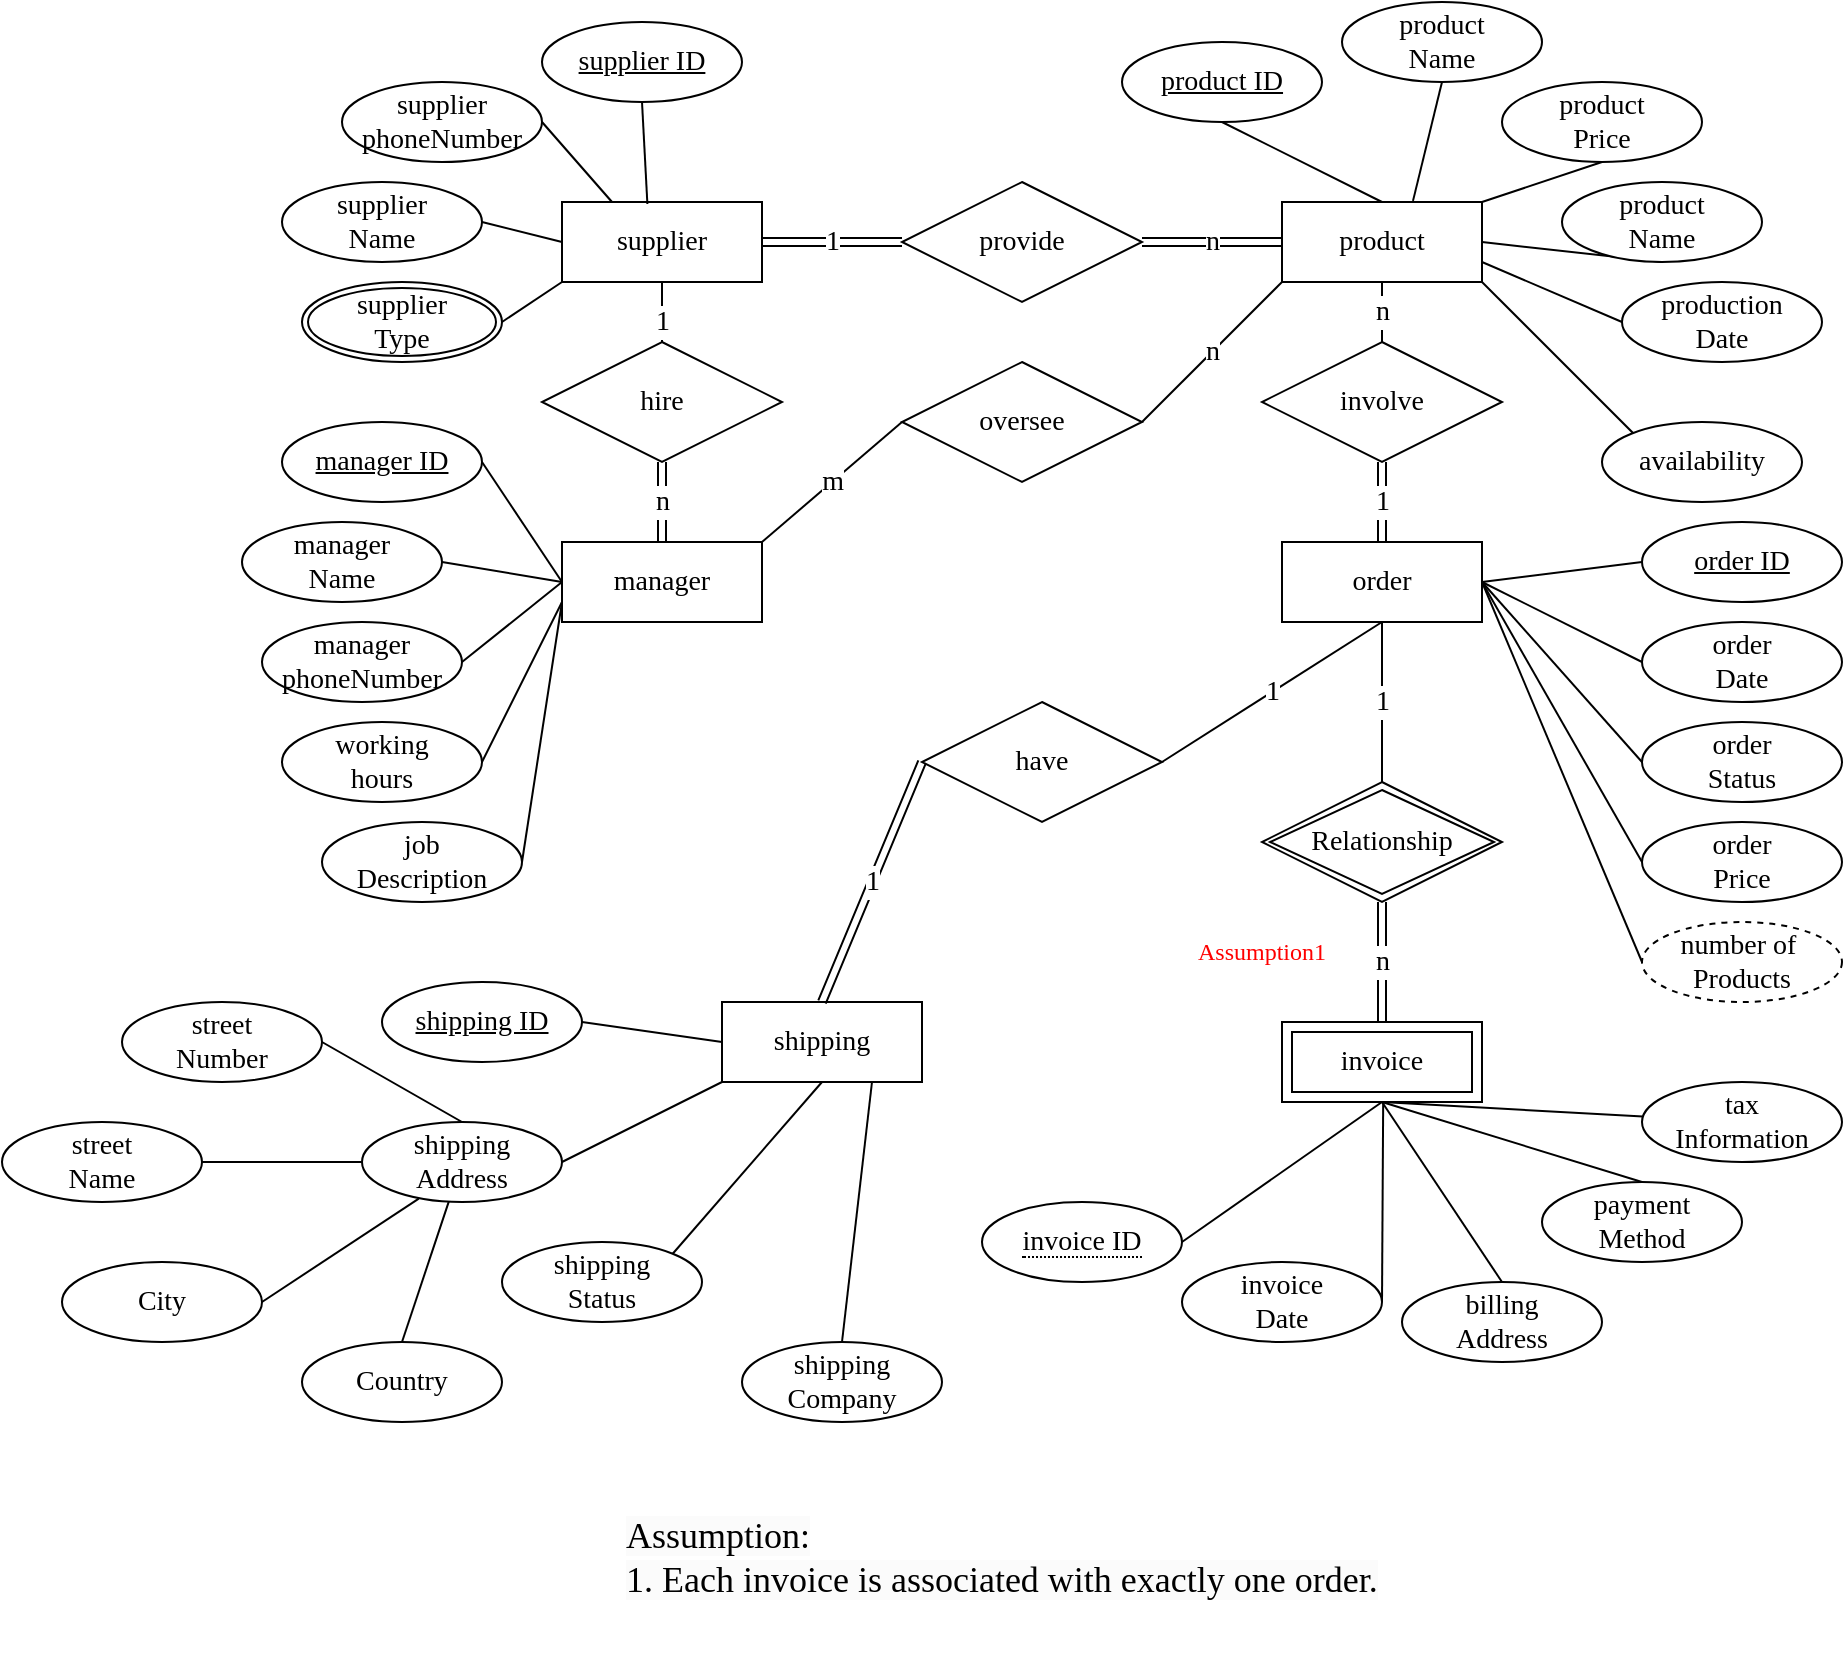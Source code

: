 <mxfile version="21.7.5" type="github" pages="2">
  <diagram id="R2lEEEUBdFMjLlhIrx00" name="Page-1">
    <mxGraphModel dx="2235" dy="772" grid="1" gridSize="10" guides="1" tooltips="1" connect="1" arrows="1" fold="1" page="1" pageScale="1" pageWidth="850" pageHeight="1100" math="0" shadow="0" extFonts="Permanent Marker^https://fonts.googleapis.com/css?family=Permanent+Marker">
      <root>
        <mxCell id="0" />
        <mxCell id="1" parent="0" />
        <mxCell id="DAQjQ1TpRiRI6ORyKptF-26" value="1" style="rounded=0;orthogonalLoop=1;jettySize=auto;html=1;exitX=0.5;exitY=1;exitDx=0;exitDy=0;entryX=0.5;entryY=0;entryDx=0;entryDy=0;endArrow=none;endFill=0;fontStyle=0;fontSize=14;fontFamily=Times New Roman;" parent="1" source="DAQjQ1TpRiRI6ORyKptF-2" edge="1">
          <mxGeometry relative="1" as="geometry">
            <mxPoint x="-360" y="280" as="targetPoint" />
          </mxGeometry>
        </mxCell>
        <mxCell id="DAQjQ1TpRiRI6ORyKptF-51" value="1" style="edgeStyle=orthogonalEdgeStyle;rounded=0;orthogonalLoop=1;jettySize=auto;html=1;entryX=0;entryY=0.5;entryDx=0;entryDy=0;endArrow=none;endFill=0;shape=link;fontStyle=0;fontSize=14;fontFamily=Times New Roman;" parent="1" source="DAQjQ1TpRiRI6ORyKptF-2" target="DAQjQ1TpRiRI6ORyKptF-8" edge="1">
          <mxGeometry relative="1" as="geometry" />
        </mxCell>
        <mxCell id="DAQjQ1TpRiRI6ORyKptF-2" value="supplier" style="whiteSpace=wrap;html=1;align=center;fontStyle=0;fontSize=14;fontFamily=Times New Roman;" parent="1" vertex="1">
          <mxGeometry x="-410" y="200" width="100" height="40" as="geometry" />
        </mxCell>
        <mxCell id="DAQjQ1TpRiRI6ORyKptF-3" value="manager" style="whiteSpace=wrap;html=1;align=center;fontStyle=0;fontSize=14;fontFamily=Times New Roman;" parent="1" vertex="1">
          <mxGeometry x="-410" y="370" width="100" height="40" as="geometry" />
        </mxCell>
        <mxCell id="DAQjQ1TpRiRI6ORyKptF-24" value="n" style="rounded=0;orthogonalLoop=1;jettySize=auto;html=1;exitX=0.5;exitY=1;exitDx=0;exitDy=0;endArrow=none;endFill=0;fontStyle=0;fontSize=14;fontFamily=Times New Roman;" parent="1" source="DAQjQ1TpRiRI6ORyKptF-4" target="DAQjQ1TpRiRI6ORyKptF-10" edge="1">
          <mxGeometry relative="1" as="geometry" />
        </mxCell>
        <mxCell id="DAQjQ1TpRiRI6ORyKptF-4" value="product" style="whiteSpace=wrap;html=1;align=center;fontStyle=0;fontSize=14;fontFamily=Times New Roman;" parent="1" vertex="1">
          <mxGeometry x="-50" y="200" width="100" height="40" as="geometry" />
        </mxCell>
        <mxCell id="DAQjQ1TpRiRI6ORyKptF-17" value="1" style="rounded=0;orthogonalLoop=1;jettySize=auto;html=1;exitX=0.5;exitY=1;exitDx=0;exitDy=0;entryX=1;entryY=0.5;entryDx=0;entryDy=0;endArrow=none;endFill=0;fontStyle=0;fontSize=14;fontFamily=Times New Roman;" parent="1" source="DAQjQ1TpRiRI6ORyKptF-5" target="DAQjQ1TpRiRI6ORyKptF-14" edge="1">
          <mxGeometry relative="1" as="geometry" />
        </mxCell>
        <mxCell id="DAQjQ1TpRiRI6ORyKptF-19" value="1" style="rounded=0;orthogonalLoop=1;jettySize=auto;html=1;exitX=0.5;exitY=1;exitDx=0;exitDy=0;endArrow=none;endFill=0;fontStyle=0;fontSize=14;fontFamily=Times New Roman;" parent="1" source="DAQjQ1TpRiRI6ORyKptF-5" target="DAQjQ1TpRiRI6ORyKptF-15" edge="1">
          <mxGeometry relative="1" as="geometry" />
        </mxCell>
        <mxCell id="DAQjQ1TpRiRI6ORyKptF-5" value="order" style="whiteSpace=wrap;html=1;align=center;fontStyle=0;fontSize=14;fontFamily=Times New Roman;" parent="1" vertex="1">
          <mxGeometry x="-50" y="370" width="100" height="40" as="geometry" />
        </mxCell>
        <mxCell id="DAQjQ1TpRiRI6ORyKptF-6" value="shipping" style="whiteSpace=wrap;html=1;align=center;fontStyle=0;fontSize=14;fontFamily=Times New Roman;" parent="1" vertex="1">
          <mxGeometry x="-330" y="600" width="100" height="40" as="geometry" />
        </mxCell>
        <mxCell id="DAQjQ1TpRiRI6ORyKptF-22" value="n" style="rounded=0;orthogonalLoop=1;jettySize=auto;html=1;exitX=1;exitY=0.5;exitDx=0;exitDy=0;entryX=0;entryY=0.5;entryDx=0;entryDy=0;endArrow=none;endFill=0;shape=link;fontStyle=0;fontSize=14;fontFamily=Times New Roman;" parent="1" source="DAQjQ1TpRiRI6ORyKptF-8" target="DAQjQ1TpRiRI6ORyKptF-4" edge="1">
          <mxGeometry relative="1" as="geometry" />
        </mxCell>
        <mxCell id="DAQjQ1TpRiRI6ORyKptF-8" value="provide" style="shape=rhombus;perimeter=rhombusPerimeter;whiteSpace=wrap;html=1;align=center;fontStyle=0;fontSize=14;fontFamily=Times New Roman;" parent="1" vertex="1">
          <mxGeometry x="-240" y="190" width="120" height="60" as="geometry" />
        </mxCell>
        <mxCell id="DAQjQ1TpRiRI6ORyKptF-27" value="n" style="rounded=0;orthogonalLoop=1;jettySize=auto;html=1;exitX=0.5;exitY=1;exitDx=0;exitDy=0;entryX=0.5;entryY=0;entryDx=0;entryDy=0;endArrow=none;endFill=0;shape=link;fontStyle=0;fontSize=14;fontFamily=Times New Roman;" parent="1" source="DAQjQ1TpRiRI6ORyKptF-9" target="DAQjQ1TpRiRI6ORyKptF-3" edge="1">
          <mxGeometry relative="1" as="geometry">
            <mxPoint x="-360" y="340" as="sourcePoint" />
          </mxGeometry>
        </mxCell>
        <mxCell id="DAQjQ1TpRiRI6ORyKptF-9" value="hire" style="shape=rhombus;perimeter=rhombusPerimeter;whiteSpace=wrap;html=1;align=center;fontStyle=0;fontSize=14;fontFamily=Times New Roman;" parent="1" vertex="1">
          <mxGeometry x="-420" y="270" width="120" height="60" as="geometry" />
        </mxCell>
        <mxCell id="DAQjQ1TpRiRI6ORyKptF-25" value="1" style="rounded=0;orthogonalLoop=1;jettySize=auto;html=1;exitX=0.5;exitY=1;exitDx=0;exitDy=0;endArrow=none;endFill=0;shape=link;fontStyle=0;fontSize=14;fontFamily=Times New Roman;" parent="1" source="DAQjQ1TpRiRI6ORyKptF-10" target="DAQjQ1TpRiRI6ORyKptF-5" edge="1">
          <mxGeometry relative="1" as="geometry" />
        </mxCell>
        <mxCell id="DAQjQ1TpRiRI6ORyKptF-10" value="involve" style="shape=rhombus;perimeter=rhombusPerimeter;whiteSpace=wrap;html=1;align=center;fontStyle=0;fontSize=14;fontFamily=Times New Roman;" parent="1" vertex="1">
          <mxGeometry x="-60" y="270" width="120" height="60" as="geometry" />
        </mxCell>
        <mxCell id="DAQjQ1TpRiRI6ORyKptF-12" value="n" style="rounded=0;orthogonalLoop=1;jettySize=auto;html=1;exitX=1;exitY=0.5;exitDx=0;exitDy=0;entryX=0;entryY=1;entryDx=0;entryDy=0;endArrow=none;endFill=0;fontStyle=0;fontSize=14;fontFamily=Times New Roman;" parent="1" source="DAQjQ1TpRiRI6ORyKptF-11" target="DAQjQ1TpRiRI6ORyKptF-4" edge="1">
          <mxGeometry relative="1" as="geometry" />
        </mxCell>
        <mxCell id="DAQjQ1TpRiRI6ORyKptF-13" value="m" style="rounded=0;orthogonalLoop=1;jettySize=auto;html=1;exitX=0;exitY=0.5;exitDx=0;exitDy=0;entryX=1;entryY=0;entryDx=0;entryDy=0;endArrow=none;endFill=0;fontStyle=0;fontSize=14;fontFamily=Times New Roman;" parent="1" source="DAQjQ1TpRiRI6ORyKptF-11" target="DAQjQ1TpRiRI6ORyKptF-3" edge="1">
          <mxGeometry relative="1" as="geometry" />
        </mxCell>
        <mxCell id="DAQjQ1TpRiRI6ORyKptF-11" value="oversee" style="shape=rhombus;perimeter=rhombusPerimeter;whiteSpace=wrap;html=1;align=center;rotation=0;fontStyle=0;fontSize=14;fontFamily=Times New Roman;" parent="1" vertex="1">
          <mxGeometry x="-240" y="280" width="120" height="60" as="geometry" />
        </mxCell>
        <mxCell id="DAQjQ1TpRiRI6ORyKptF-18" value="1" style="rounded=0;orthogonalLoop=1;jettySize=auto;html=1;exitX=0;exitY=0.5;exitDx=0;exitDy=0;entryX=0.5;entryY=0;entryDx=0;entryDy=0;endArrow=none;endFill=0;shape=link;fontStyle=0;fontSize=14;fontFamily=Times New Roman;" parent="1" source="DAQjQ1TpRiRI6ORyKptF-14" target="DAQjQ1TpRiRI6ORyKptF-6" edge="1">
          <mxGeometry relative="1" as="geometry" />
        </mxCell>
        <mxCell id="DAQjQ1TpRiRI6ORyKptF-14" value="have" style="shape=rhombus;perimeter=rhombusPerimeter;whiteSpace=wrap;html=1;align=center;rotation=0;fontStyle=0;fontSize=14;fontFamily=Times New Roman;" parent="1" vertex="1">
          <mxGeometry x="-230" y="450" width="120" height="60" as="geometry" />
        </mxCell>
        <mxCell id="DAQjQ1TpRiRI6ORyKptF-15" value="Relationship" style="shape=rhombus;double=1;perimeter=rhombusPerimeter;whiteSpace=wrap;html=1;align=center;fontStyle=0;fontSize=14;fontFamily=Times New Roman;" parent="1" vertex="1">
          <mxGeometry x="-60" y="490" width="120" height="60" as="geometry" />
        </mxCell>
        <mxCell id="DAQjQ1TpRiRI6ORyKptF-20" value="n" style="rounded=0;orthogonalLoop=1;jettySize=auto;html=1;exitX=0.5;exitY=0;exitDx=0;exitDy=0;entryX=0.5;entryY=1;entryDx=0;entryDy=0;endArrow=none;endFill=0;fontStyle=0;fontSize=14;shape=link;fontFamily=Times New Roman;" parent="1" source="DAQjQ1TpRiRI6ORyKptF-16" target="DAQjQ1TpRiRI6ORyKptF-15" edge="1">
          <mxGeometry relative="1" as="geometry">
            <mxPoint as="offset" />
          </mxGeometry>
        </mxCell>
        <mxCell id="DAQjQ1TpRiRI6ORyKptF-16" value="invoice" style="shape=ext;margin=3;double=1;whiteSpace=wrap;html=1;align=center;fontStyle=0;fontSize=14;fontFamily=Times New Roman;" parent="1" vertex="1">
          <mxGeometry x="-50" y="610" width="100" height="40" as="geometry" />
        </mxCell>
        <mxCell id="DAQjQ1TpRiRI6ORyKptF-33" style="rounded=0;orthogonalLoop=1;jettySize=auto;html=1;exitX=1;exitY=0.5;exitDx=0;exitDy=0;endArrow=none;endFill=0;entryX=0.25;entryY=0;entryDx=0;entryDy=0;fontStyle=0;fontSize=14;fontFamily=Times New Roman;" parent="1" source="DAQjQ1TpRiRI6ORyKptF-28" target="DAQjQ1TpRiRI6ORyKptF-2" edge="1">
          <mxGeometry relative="1" as="geometry">
            <mxPoint x="-360" y="200" as="targetPoint" />
          </mxGeometry>
        </mxCell>
        <mxCell id="DAQjQ1TpRiRI6ORyKptF-28" value="supplier&lt;br style=&quot;font-size: 14px;&quot;&gt;phoneNumber" style="ellipse;whiteSpace=wrap;html=1;align=center;fontStyle=0;fontSize=14;fontFamily=Times New Roman;" parent="1" vertex="1">
          <mxGeometry x="-520" y="140" width="100" height="40" as="geometry" />
        </mxCell>
        <mxCell id="DAQjQ1TpRiRI6ORyKptF-32" style="rounded=0;orthogonalLoop=1;jettySize=auto;html=1;exitX=0.5;exitY=1;exitDx=0;exitDy=0;endArrow=none;endFill=0;entryX=0.427;entryY=0.025;entryDx=0;entryDy=0;entryPerimeter=0;fontStyle=0;fontSize=14;fontFamily=Times New Roman;" parent="1" source="DAQjQ1TpRiRI6ORyKptF-29" target="DAQjQ1TpRiRI6ORyKptF-2" edge="1">
          <mxGeometry relative="1" as="geometry">
            <mxPoint x="-370" y="190" as="targetPoint" />
          </mxGeometry>
        </mxCell>
        <mxCell id="DAQjQ1TpRiRI6ORyKptF-29" value="supplier ID" style="ellipse;whiteSpace=wrap;html=1;align=center;fontStyle=4;fontSize=14;fontFamily=Times New Roman;" parent="1" vertex="1">
          <mxGeometry x="-420" y="110" width="100" height="40" as="geometry" />
        </mxCell>
        <mxCell id="DAQjQ1TpRiRI6ORyKptF-34" style="rounded=0;orthogonalLoop=1;jettySize=auto;html=1;exitX=1;exitY=0.5;exitDx=0;exitDy=0;entryX=0;entryY=0.5;entryDx=0;entryDy=0;endArrow=none;endFill=0;fontStyle=0;fontSize=14;fontFamily=Times New Roman;" parent="1" source="DAQjQ1TpRiRI6ORyKptF-30" target="DAQjQ1TpRiRI6ORyKptF-2" edge="1">
          <mxGeometry relative="1" as="geometry" />
        </mxCell>
        <mxCell id="DAQjQ1TpRiRI6ORyKptF-30" value="supplier&lt;br style=&quot;font-size: 14px;&quot;&gt;Name" style="ellipse;whiteSpace=wrap;html=1;align=center;fontStyle=0;fontSize=14;fontFamily=Times New Roman;" parent="1" vertex="1">
          <mxGeometry x="-550" y="190" width="100" height="40" as="geometry" />
        </mxCell>
        <mxCell id="DAQjQ1TpRiRI6ORyKptF-35" style="rounded=0;orthogonalLoop=1;jettySize=auto;html=1;exitX=1;exitY=0.5;exitDx=0;exitDy=0;entryX=0;entryY=1;entryDx=0;entryDy=0;endArrow=none;endFill=0;fontStyle=0;fontSize=14;fontFamily=Times New Roman;" parent="1" target="DAQjQ1TpRiRI6ORyKptF-2" edge="1">
          <mxGeometry relative="1" as="geometry">
            <mxPoint x="-440" y="260" as="sourcePoint" />
          </mxGeometry>
        </mxCell>
        <mxCell id="DAQjQ1TpRiRI6ORyKptF-58" style="rounded=0;orthogonalLoop=1;jettySize=auto;html=1;exitX=1;exitY=0.5;exitDx=0;exitDy=0;entryX=0;entryY=0.5;entryDx=0;entryDy=0;endArrow=none;endFill=0;fontStyle=0;fontSize=14;fontFamily=Times New Roman;" parent="1" source="DAQjQ1TpRiRI6ORyKptF-45" target="DAQjQ1TpRiRI6ORyKptF-3" edge="1">
          <mxGeometry relative="1" as="geometry" />
        </mxCell>
        <mxCell id="DAQjQ1TpRiRI6ORyKptF-45" value="manager ID" style="ellipse;whiteSpace=wrap;html=1;align=center;fontStyle=4;fontSize=14;fontFamily=Times New Roman;" parent="1" vertex="1">
          <mxGeometry x="-550" y="310" width="100" height="40" as="geometry" />
        </mxCell>
        <mxCell id="DAQjQ1TpRiRI6ORyKptF-59" style="rounded=0;orthogonalLoop=1;jettySize=auto;html=1;exitX=1;exitY=0.5;exitDx=0;exitDy=0;endArrow=none;endFill=0;fontStyle=0;fontSize=14;fontFamily=Times New Roman;" parent="1" source="DAQjQ1TpRiRI6ORyKptF-46" edge="1">
          <mxGeometry relative="1" as="geometry">
            <mxPoint x="-410" y="390" as="targetPoint" />
          </mxGeometry>
        </mxCell>
        <mxCell id="DAQjQ1TpRiRI6ORyKptF-46" value="manager&lt;br style=&quot;font-size: 14px;&quot;&gt;Name" style="ellipse;whiteSpace=wrap;html=1;align=center;fontStyle=0;fontSize=14;fontFamily=Times New Roman;" parent="1" vertex="1">
          <mxGeometry x="-570" y="360" width="100" height="40" as="geometry" />
        </mxCell>
        <mxCell id="DAQjQ1TpRiRI6ORyKptF-60" style="rounded=0;orthogonalLoop=1;jettySize=auto;html=1;exitX=1;exitY=0.5;exitDx=0;exitDy=0;endArrow=none;endFill=0;fontStyle=0;fontSize=14;fontFamily=Times New Roman;" parent="1" source="DAQjQ1TpRiRI6ORyKptF-47" edge="1">
          <mxGeometry relative="1" as="geometry">
            <mxPoint x="-410" y="390" as="targetPoint" />
          </mxGeometry>
        </mxCell>
        <mxCell id="DAQjQ1TpRiRI6ORyKptF-47" value="manager&lt;br style=&quot;font-size: 14px;&quot;&gt;phoneNumber" style="ellipse;whiteSpace=wrap;html=1;align=center;fontStyle=0;fontSize=14;fontFamily=Times New Roman;" parent="1" vertex="1">
          <mxGeometry x="-560" y="410" width="100" height="40" as="geometry" />
        </mxCell>
        <mxCell id="DAQjQ1TpRiRI6ORyKptF-61" style="rounded=0;orthogonalLoop=1;jettySize=auto;html=1;exitX=1;exitY=0.5;exitDx=0;exitDy=0;endArrow=none;endFill=0;fontStyle=0;fontSize=14;fontFamily=Times New Roman;" parent="1" source="DAQjQ1TpRiRI6ORyKptF-48" edge="1">
          <mxGeometry relative="1" as="geometry">
            <mxPoint x="-410" y="400" as="targetPoint" />
          </mxGeometry>
        </mxCell>
        <mxCell id="DAQjQ1TpRiRI6ORyKptF-48" value="working&lt;br style=&quot;font-size: 14px;&quot;&gt;hours" style="ellipse;whiteSpace=wrap;html=1;align=center;fontStyle=0;fontSize=14;fontFamily=Times New Roman;" parent="1" vertex="1">
          <mxGeometry x="-550" y="460" width="100" height="40" as="geometry" />
        </mxCell>
        <mxCell id="DAQjQ1TpRiRI6ORyKptF-62" style="rounded=0;orthogonalLoop=1;jettySize=auto;html=1;exitX=1;exitY=0.5;exitDx=0;exitDy=0;endArrow=none;endFill=0;fontStyle=0;fontSize=14;fontFamily=Times New Roman;" parent="1" source="DAQjQ1TpRiRI6ORyKptF-49" edge="1">
          <mxGeometry relative="1" as="geometry">
            <mxPoint x="-410" y="400" as="targetPoint" />
          </mxGeometry>
        </mxCell>
        <mxCell id="DAQjQ1TpRiRI6ORyKptF-49" value="job&lt;br style=&quot;font-size: 14px;&quot;&gt;Description" style="ellipse;whiteSpace=wrap;html=1;align=center;fontStyle=0;fontSize=14;fontFamily=Times New Roman;" parent="1" vertex="1">
          <mxGeometry x="-530" y="510" width="100" height="40" as="geometry" />
        </mxCell>
        <mxCell id="DAQjQ1TpRiRI6ORyKptF-71" style="rounded=0;orthogonalLoop=1;jettySize=auto;html=1;exitX=0.5;exitY=1;exitDx=0;exitDy=0;entryX=0.5;entryY=0;entryDx=0;entryDy=0;endArrow=none;endFill=0;fontStyle=0;fontSize=14;fontFamily=Times New Roman;" parent="1" source="DAQjQ1TpRiRI6ORyKptF-64" target="DAQjQ1TpRiRI6ORyKptF-4" edge="1">
          <mxGeometry relative="1" as="geometry" />
        </mxCell>
        <mxCell id="DAQjQ1TpRiRI6ORyKptF-64" value="product ID" style="ellipse;whiteSpace=wrap;html=1;align=center;fontStyle=4;fontSize=14;fontFamily=Times New Roman;" parent="1" vertex="1">
          <mxGeometry x="-130" y="120" width="100" height="40" as="geometry" />
        </mxCell>
        <mxCell id="DAQjQ1TpRiRI6ORyKptF-72" style="rounded=0;orthogonalLoop=1;jettySize=auto;html=1;exitX=0.5;exitY=1;exitDx=0;exitDy=0;endArrow=none;endFill=0;entryX=0.655;entryY=-0.014;entryDx=0;entryDy=0;entryPerimeter=0;fontStyle=0;fontSize=14;fontFamily=Times New Roman;" parent="1" source="DAQjQ1TpRiRI6ORyKptF-66" target="DAQjQ1TpRiRI6ORyKptF-4" edge="1">
          <mxGeometry relative="1" as="geometry">
            <mxPoint y="200" as="targetPoint" />
            <mxPoint x="20" y="140" as="sourcePoint" />
          </mxGeometry>
        </mxCell>
        <mxCell id="DAQjQ1TpRiRI6ORyKptF-66" value="product&lt;br style=&quot;font-size: 14px;&quot;&gt;Name" style="ellipse;whiteSpace=wrap;html=1;align=center;fontStyle=0;fontSize=14;fontFamily=Times New Roman;" parent="1" vertex="1">
          <mxGeometry x="-20" y="100" width="100" height="40" as="geometry" />
        </mxCell>
        <mxCell id="DAQjQ1TpRiRI6ORyKptF-76" style="rounded=0;orthogonalLoop=1;jettySize=auto;html=1;exitX=0.5;exitY=1;exitDx=0;exitDy=0;endArrow=none;endFill=0;entryX=1;entryY=1;entryDx=0;entryDy=0;fontStyle=0;fontSize=14;fontFamily=Times New Roman;" parent="1" source="DAQjQ1TpRiRI6ORyKptF-67" target="DAQjQ1TpRiRI6ORyKptF-4" edge="1">
          <mxGeometry relative="1" as="geometry">
            <mxPoint x="50" y="210" as="targetPoint" />
          </mxGeometry>
        </mxCell>
        <mxCell id="DAQjQ1TpRiRI6ORyKptF-67" value="availability" style="ellipse;whiteSpace=wrap;html=1;align=center;fontStyle=0;fontSize=14;fontFamily=Times New Roman;" parent="1" vertex="1">
          <mxGeometry x="110" y="310" width="100" height="40" as="geometry" />
        </mxCell>
        <mxCell id="DAQjQ1TpRiRI6ORyKptF-73" style="rounded=0;orthogonalLoop=1;jettySize=auto;html=1;exitX=0.5;exitY=1;exitDx=0;exitDy=0;endArrow=none;endFill=0;fontStyle=0;fontSize=14;fontFamily=Times New Roman;" parent="1" source="DAQjQ1TpRiRI6ORyKptF-68" edge="1">
          <mxGeometry relative="1" as="geometry">
            <mxPoint x="50" y="200" as="targetPoint" />
          </mxGeometry>
        </mxCell>
        <mxCell id="DAQjQ1TpRiRI6ORyKptF-68" value="product&lt;br style=&quot;font-size: 14px;&quot;&gt;Price" style="ellipse;whiteSpace=wrap;html=1;align=center;fontStyle=0;fontSize=14;fontFamily=Times New Roman;" parent="1" vertex="1">
          <mxGeometry x="60" y="140" width="100" height="40" as="geometry" />
        </mxCell>
        <mxCell id="DAQjQ1TpRiRI6ORyKptF-74" style="rounded=0;orthogonalLoop=1;jettySize=auto;html=1;exitX=0.5;exitY=1;exitDx=0;exitDy=0;entryX=1;entryY=0.5;entryDx=0;entryDy=0;endArrow=none;endFill=0;fontStyle=0;fontSize=14;fontFamily=Times New Roman;" parent="1" source="DAQjQ1TpRiRI6ORyKptF-69" target="DAQjQ1TpRiRI6ORyKptF-4" edge="1">
          <mxGeometry relative="1" as="geometry" />
        </mxCell>
        <mxCell id="DAQjQ1TpRiRI6ORyKptF-69" value="product&lt;br style=&quot;font-size: 14px;&quot;&gt;Name" style="ellipse;whiteSpace=wrap;html=1;align=center;fontStyle=0;fontSize=14;fontFamily=Times New Roman;" parent="1" vertex="1">
          <mxGeometry x="90" y="190" width="100" height="40" as="geometry" />
        </mxCell>
        <mxCell id="DAQjQ1TpRiRI6ORyKptF-75" style="rounded=0;orthogonalLoop=1;jettySize=auto;html=1;exitX=0;exitY=0.5;exitDx=0;exitDy=0;endArrow=none;endFill=0;fontStyle=0;fontSize=14;fontFamily=Times New Roman;" parent="1" source="DAQjQ1TpRiRI6ORyKptF-70" edge="1">
          <mxGeometry relative="1" as="geometry">
            <mxPoint x="50" y="230" as="targetPoint" />
            <mxPoint x="170" y="300" as="sourcePoint" />
          </mxGeometry>
        </mxCell>
        <mxCell id="DAQjQ1TpRiRI6ORyKptF-70" value="production&lt;br style=&quot;font-size: 14px;&quot;&gt;Date" style="ellipse;whiteSpace=wrap;html=1;align=center;fontStyle=0;fontSize=14;fontFamily=Times New Roman;" parent="1" vertex="1">
          <mxGeometry x="120" y="240" width="100" height="40" as="geometry" />
        </mxCell>
        <mxCell id="DAQjQ1TpRiRI6ORyKptF-84" style="rounded=0;orthogonalLoop=1;jettySize=auto;html=1;exitX=0;exitY=0.5;exitDx=0;exitDy=0;entryX=1;entryY=0.5;entryDx=0;entryDy=0;endArrow=none;endFill=0;fontStyle=0;fontSize=14;fontFamily=Times New Roman;" parent="1" source="DAQjQ1TpRiRI6ORyKptF-78" target="DAQjQ1TpRiRI6ORyKptF-5" edge="1">
          <mxGeometry relative="1" as="geometry" />
        </mxCell>
        <mxCell id="DAQjQ1TpRiRI6ORyKptF-78" value="order ID" style="ellipse;whiteSpace=wrap;html=1;align=center;fontStyle=4;fontSize=14;fontFamily=Times New Roman;" parent="1" vertex="1">
          <mxGeometry x="130" y="360" width="100" height="40" as="geometry" />
        </mxCell>
        <mxCell id="DAQjQ1TpRiRI6ORyKptF-87" style="rounded=0;orthogonalLoop=1;jettySize=auto;html=1;exitX=0;exitY=0.5;exitDx=0;exitDy=0;entryX=1;entryY=0.5;entryDx=0;entryDy=0;endArrow=none;endFill=0;fontStyle=0;fontSize=14;fontFamily=Times New Roman;" parent="1" source="DAQjQ1TpRiRI6ORyKptF-80" target="DAQjQ1TpRiRI6ORyKptF-5" edge="1">
          <mxGeometry relative="1" as="geometry" />
        </mxCell>
        <mxCell id="DAQjQ1TpRiRI6ORyKptF-80" value="order&lt;br style=&quot;font-size: 14px;&quot;&gt;Date" style="ellipse;whiteSpace=wrap;html=1;align=center;fontStyle=0;fontSize=14;fontFamily=Times New Roman;" parent="1" vertex="1">
          <mxGeometry x="130" y="410" width="100" height="40" as="geometry" />
        </mxCell>
        <mxCell id="DAQjQ1TpRiRI6ORyKptF-88" style="rounded=0;orthogonalLoop=1;jettySize=auto;html=1;exitX=0;exitY=0.5;exitDx=0;exitDy=0;entryX=1;entryY=0.5;entryDx=0;entryDy=0;endArrow=none;endFill=0;fontStyle=0;fontSize=14;fontFamily=Times New Roman;" parent="1" source="DAQjQ1TpRiRI6ORyKptF-81" target="DAQjQ1TpRiRI6ORyKptF-5" edge="1">
          <mxGeometry relative="1" as="geometry" />
        </mxCell>
        <mxCell id="DAQjQ1TpRiRI6ORyKptF-81" value="order&lt;br style=&quot;font-size: 14px;&quot;&gt;Status" style="ellipse;whiteSpace=wrap;html=1;align=center;fontStyle=0;fontSize=14;fontFamily=Times New Roman;" parent="1" vertex="1">
          <mxGeometry x="130" y="460" width="100" height="40" as="geometry" />
        </mxCell>
        <mxCell id="DAQjQ1TpRiRI6ORyKptF-89" style="rounded=0;orthogonalLoop=1;jettySize=auto;html=1;exitX=0;exitY=0.5;exitDx=0;exitDy=0;entryX=1;entryY=0.5;entryDx=0;entryDy=0;endArrow=none;endFill=0;fontStyle=0;fontSize=14;fontFamily=Times New Roman;" parent="1" source="DAQjQ1TpRiRI6ORyKptF-82" target="DAQjQ1TpRiRI6ORyKptF-5" edge="1">
          <mxGeometry relative="1" as="geometry" />
        </mxCell>
        <mxCell id="DAQjQ1TpRiRI6ORyKptF-82" value="order&lt;br style=&quot;font-size: 14px;&quot;&gt;Price" style="ellipse;whiteSpace=wrap;html=1;align=center;fontStyle=0;fontSize=14;fontFamily=Times New Roman;" parent="1" vertex="1">
          <mxGeometry x="130" y="510" width="100" height="40" as="geometry" />
        </mxCell>
        <mxCell id="DAQjQ1TpRiRI6ORyKptF-90" style="rounded=0;orthogonalLoop=1;jettySize=auto;html=1;exitX=0;exitY=0.5;exitDx=0;exitDy=0;entryX=1;entryY=0.5;entryDx=0;entryDy=0;endArrow=none;endFill=0;fontStyle=0;fontSize=14;fontFamily=Times New Roman;" parent="1" source="DAQjQ1TpRiRI6ORyKptF-83" target="DAQjQ1TpRiRI6ORyKptF-5" edge="1">
          <mxGeometry relative="1" as="geometry" />
        </mxCell>
        <mxCell id="DAQjQ1TpRiRI6ORyKptF-83" value="number of&amp;nbsp;&lt;br style=&quot;font-size: 14px;&quot;&gt;Products" style="ellipse;whiteSpace=wrap;html=1;align=center;dashed=1;fontStyle=0;fontSize=14;fontFamily=Times New Roman;" parent="1" vertex="1">
          <mxGeometry x="130" y="560" width="100" height="40" as="geometry" />
        </mxCell>
        <mxCell id="DAQjQ1TpRiRI6ORyKptF-97" style="rounded=0;orthogonalLoop=1;jettySize=auto;html=1;exitX=1;exitY=0.5;exitDx=0;exitDy=0;entryX=0.5;entryY=1;entryDx=0;entryDy=0;endArrow=none;endFill=0;fontStyle=0;fontSize=14;fontFamily=Times New Roman;" parent="1" source="DAQjQ1TpRiRI6ORyKptF-92" target="DAQjQ1TpRiRI6ORyKptF-16" edge="1">
          <mxGeometry relative="1" as="geometry" />
        </mxCell>
        <mxCell id="DAQjQ1TpRiRI6ORyKptF-92" value="&lt;span style=&quot;border-bottom: 1px dotted; font-size: 14px;&quot;&gt;invoice ID&lt;/span&gt;" style="ellipse;whiteSpace=wrap;html=1;align=center;fontStyle=0;fontSize=14;fontFamily=Times New Roman;" parent="1" vertex="1">
          <mxGeometry x="-200" y="700" width="100" height="40" as="geometry" />
        </mxCell>
        <mxCell id="DAQjQ1TpRiRI6ORyKptF-98" style="rounded=0;orthogonalLoop=1;jettySize=auto;html=1;exitX=1;exitY=0.5;exitDx=0;exitDy=0;endArrow=none;endFill=0;fontStyle=0;fontSize=14;fontFamily=Times New Roman;" parent="1" source="DAQjQ1TpRiRI6ORyKptF-93" edge="1">
          <mxGeometry relative="1" as="geometry">
            <mxPoint x="0.588" y="650" as="targetPoint" />
          </mxGeometry>
        </mxCell>
        <mxCell id="DAQjQ1TpRiRI6ORyKptF-93" value="invoice&lt;br style=&quot;font-size: 14px;&quot;&gt;Date" style="ellipse;whiteSpace=wrap;html=1;align=center;fontStyle=0;fontSize=14;fontFamily=Times New Roman;" parent="1" vertex="1">
          <mxGeometry x="-100" y="730" width="100" height="40" as="geometry" />
        </mxCell>
        <mxCell id="DAQjQ1TpRiRI6ORyKptF-99" style="rounded=0;orthogonalLoop=1;jettySize=auto;html=1;exitX=0.5;exitY=0;exitDx=0;exitDy=0;entryX=0.5;entryY=1;entryDx=0;entryDy=0;endArrow=none;endFill=0;fontStyle=0;fontSize=14;fontFamily=Times New Roman;" parent="1" source="DAQjQ1TpRiRI6ORyKptF-94" target="DAQjQ1TpRiRI6ORyKptF-16" edge="1">
          <mxGeometry relative="1" as="geometry" />
        </mxCell>
        <mxCell id="DAQjQ1TpRiRI6ORyKptF-94" value="billing&lt;br style=&quot;font-size: 14px;&quot;&gt;Address" style="ellipse;whiteSpace=wrap;html=1;align=center;fontStyle=0;fontSize=14;fontFamily=Times New Roman;" parent="1" vertex="1">
          <mxGeometry x="10" y="740" width="100" height="40" as="geometry" />
        </mxCell>
        <mxCell id="DAQjQ1TpRiRI6ORyKptF-100" style="rounded=0;orthogonalLoop=1;jettySize=auto;html=1;exitX=0.5;exitY=0;exitDx=0;exitDy=0;entryX=0.5;entryY=1;entryDx=0;entryDy=0;endArrow=none;endFill=0;fontStyle=0;fontSize=14;fontFamily=Times New Roman;" parent="1" source="DAQjQ1TpRiRI6ORyKptF-95" target="DAQjQ1TpRiRI6ORyKptF-16" edge="1">
          <mxGeometry relative="1" as="geometry" />
        </mxCell>
        <mxCell id="DAQjQ1TpRiRI6ORyKptF-95" value="payment&lt;br style=&quot;font-size: 14px;&quot;&gt;Method" style="ellipse;whiteSpace=wrap;html=1;align=center;fontStyle=0;fontSize=14;fontFamily=Times New Roman;" parent="1" vertex="1">
          <mxGeometry x="80" y="690" width="100" height="40" as="geometry" />
        </mxCell>
        <mxCell id="DAQjQ1TpRiRI6ORyKptF-101" style="rounded=0;orthogonalLoop=1;jettySize=auto;html=1;entryX=0.5;entryY=1;entryDx=0;entryDy=0;endArrow=none;endFill=0;fontStyle=0;fontSize=14;fontFamily=Times New Roman;" parent="1" source="DAQjQ1TpRiRI6ORyKptF-96" target="DAQjQ1TpRiRI6ORyKptF-16" edge="1">
          <mxGeometry relative="1" as="geometry" />
        </mxCell>
        <mxCell id="DAQjQ1TpRiRI6ORyKptF-96" value="tax&lt;br style=&quot;font-size: 14px;&quot;&gt;Information" style="ellipse;whiteSpace=wrap;html=1;align=center;fontStyle=0;fontSize=14;fontFamily=Times New Roman;" parent="1" vertex="1">
          <mxGeometry x="130" y="640" width="100" height="40" as="geometry" />
        </mxCell>
        <mxCell id="DAQjQ1TpRiRI6ORyKptF-108" style="rounded=0;orthogonalLoop=1;jettySize=auto;html=1;exitX=1;exitY=0.5;exitDx=0;exitDy=0;entryX=0;entryY=0.5;entryDx=0;entryDy=0;endArrow=none;endFill=0;fontStyle=0;fontSize=14;fontFamily=Times New Roman;" parent="1" source="DAQjQ1TpRiRI6ORyKptF-102" target="DAQjQ1TpRiRI6ORyKptF-6" edge="1">
          <mxGeometry relative="1" as="geometry" />
        </mxCell>
        <mxCell id="DAQjQ1TpRiRI6ORyKptF-102" value="shipping ID" style="ellipse;whiteSpace=wrap;html=1;align=center;fontStyle=4;fontSize=14;fontFamily=Times New Roman;" parent="1" vertex="1">
          <mxGeometry x="-500" y="590" width="100" height="40" as="geometry" />
        </mxCell>
        <mxCell id="DAQjQ1TpRiRI6ORyKptF-109" style="rounded=0;orthogonalLoop=1;jettySize=auto;html=1;exitX=1;exitY=0.5;exitDx=0;exitDy=0;entryX=0;entryY=1;entryDx=0;entryDy=0;endArrow=none;endFill=0;fontStyle=0;fontSize=14;fontFamily=Times New Roman;" parent="1" source="DAQjQ1TpRiRI6ORyKptF-103" target="DAQjQ1TpRiRI6ORyKptF-6" edge="1">
          <mxGeometry relative="1" as="geometry" />
        </mxCell>
        <mxCell id="DAQjQ1TpRiRI6ORyKptF-103" value="shipping&lt;br style=&quot;font-size: 14px;&quot;&gt;Address" style="ellipse;whiteSpace=wrap;html=1;align=center;fontStyle=0;fontSize=14;fontFamily=Times New Roman;" parent="1" vertex="1">
          <mxGeometry x="-510" y="660" width="100" height="40" as="geometry" />
        </mxCell>
        <mxCell id="DAQjQ1TpRiRI6ORyKptF-115" style="rounded=0;orthogonalLoop=1;jettySize=auto;html=1;exitX=1;exitY=0.5;exitDx=0;exitDy=0;entryX=0.5;entryY=0;entryDx=0;entryDy=0;endArrow=none;endFill=0;fontStyle=0;fontSize=14;fontFamily=Times New Roman;" parent="1" source="DAQjQ1TpRiRI6ORyKptF-104" target="DAQjQ1TpRiRI6ORyKptF-103" edge="1">
          <mxGeometry relative="1" as="geometry" />
        </mxCell>
        <mxCell id="DAQjQ1TpRiRI6ORyKptF-104" value="street&lt;br style=&quot;font-size: 14px;&quot;&gt;Number" style="ellipse;whiteSpace=wrap;html=1;align=center;fontStyle=0;fontSize=14;fontFamily=Times New Roman;" parent="1" vertex="1">
          <mxGeometry x="-630" y="600" width="100" height="40" as="geometry" />
        </mxCell>
        <mxCell id="DAQjQ1TpRiRI6ORyKptF-110" style="rounded=0;orthogonalLoop=1;jettySize=auto;html=1;exitX=1;exitY=0;exitDx=0;exitDy=0;entryX=0.5;entryY=1;entryDx=0;entryDy=0;endArrow=none;endFill=0;fontStyle=0;fontSize=14;fontFamily=Times New Roman;" parent="1" source="DAQjQ1TpRiRI6ORyKptF-105" target="DAQjQ1TpRiRI6ORyKptF-6" edge="1">
          <mxGeometry relative="1" as="geometry" />
        </mxCell>
        <mxCell id="DAQjQ1TpRiRI6ORyKptF-105" value="shipping&lt;br style=&quot;font-size: 14px;&quot;&gt;Status" style="ellipse;whiteSpace=wrap;html=1;align=center;fontStyle=0;fontSize=14;fontFamily=Times New Roman;" parent="1" vertex="1">
          <mxGeometry x="-440" y="720" width="100" height="40" as="geometry" />
        </mxCell>
        <mxCell id="DAQjQ1TpRiRI6ORyKptF-112" style="rounded=0;orthogonalLoop=1;jettySize=auto;html=1;exitX=0.5;exitY=0;exitDx=0;exitDy=0;entryX=0.75;entryY=1;entryDx=0;entryDy=0;endArrow=none;endFill=0;fontStyle=0;fontSize=14;fontFamily=Times New Roman;" parent="1" source="DAQjQ1TpRiRI6ORyKptF-106" target="DAQjQ1TpRiRI6ORyKptF-6" edge="1">
          <mxGeometry relative="1" as="geometry" />
        </mxCell>
        <mxCell id="DAQjQ1TpRiRI6ORyKptF-106" value="shipping&lt;br style=&quot;font-size: 14px;&quot;&gt;Company" style="ellipse;whiteSpace=wrap;html=1;align=center;fontStyle=0;fontSize=14;fontFamily=Times New Roman;" parent="1" vertex="1">
          <mxGeometry x="-320" y="770" width="100" height="40" as="geometry" />
        </mxCell>
        <mxCell id="DAQjQ1TpRiRI6ORyKptF-116" style="rounded=0;orthogonalLoop=1;jettySize=auto;html=1;exitX=1;exitY=0.5;exitDx=0;exitDy=0;entryX=0;entryY=0.5;entryDx=0;entryDy=0;endArrow=none;endFill=0;fontStyle=0;fontSize=14;fontFamily=Times New Roman;" parent="1" source="DAQjQ1TpRiRI6ORyKptF-107" target="DAQjQ1TpRiRI6ORyKptF-103" edge="1">
          <mxGeometry relative="1" as="geometry" />
        </mxCell>
        <mxCell id="DAQjQ1TpRiRI6ORyKptF-107" value="street&lt;br style=&quot;font-size: 14px;&quot;&gt;Name" style="ellipse;whiteSpace=wrap;html=1;align=center;fontStyle=0;fontSize=14;fontFamily=Times New Roman;" parent="1" vertex="1">
          <mxGeometry x="-690" y="660" width="100" height="40" as="geometry" />
        </mxCell>
        <mxCell id="DAQjQ1TpRiRI6ORyKptF-117" style="rounded=0;orthogonalLoop=1;jettySize=auto;html=1;exitX=1;exitY=0.5;exitDx=0;exitDy=0;entryX=0.284;entryY=0.957;entryDx=0;entryDy=0;entryPerimeter=0;endArrow=none;endFill=0;fontStyle=0;fontSize=14;fontFamily=Times New Roman;" parent="1" source="DAQjQ1TpRiRI6ORyKptF-113" target="DAQjQ1TpRiRI6ORyKptF-103" edge="1">
          <mxGeometry relative="1" as="geometry" />
        </mxCell>
        <mxCell id="DAQjQ1TpRiRI6ORyKptF-113" value="City" style="ellipse;whiteSpace=wrap;html=1;align=center;fontStyle=0;fontSize=14;fontFamily=Times New Roman;" parent="1" vertex="1">
          <mxGeometry x="-660" y="730" width="100" height="40" as="geometry" />
        </mxCell>
        <mxCell id="DAQjQ1TpRiRI6ORyKptF-118" style="rounded=0;orthogonalLoop=1;jettySize=auto;html=1;exitX=0.5;exitY=0;exitDx=0;exitDy=0;endArrow=none;endFill=0;fontStyle=0;fontSize=14;fontFamily=Times New Roman;" parent="1" source="DAQjQ1TpRiRI6ORyKptF-114" target="DAQjQ1TpRiRI6ORyKptF-103" edge="1">
          <mxGeometry relative="1" as="geometry" />
        </mxCell>
        <mxCell id="DAQjQ1TpRiRI6ORyKptF-114" value="Country" style="ellipse;whiteSpace=wrap;html=1;align=center;fontStyle=0;fontSize=14;fontFamily=Times New Roman;" parent="1" vertex="1">
          <mxGeometry x="-540" y="770" width="100" height="40" as="geometry" />
        </mxCell>
        <mxCell id="DAQjQ1TpRiRI6ORyKptF-119" value="supplier&lt;br style=&quot;border-color: var(--border-color); font-size: 14px;&quot;&gt;Type" style="ellipse;shape=doubleEllipse;margin=3;whiteSpace=wrap;html=1;align=center;fontStyle=0;fontSize=14;fontFamily=Times New Roman;" parent="1" vertex="1">
          <mxGeometry x="-540" y="240" width="100" height="40" as="geometry" />
        </mxCell>
        <mxCell id="RxwnrhsAcMO1KqGrOzZN-2" value="&lt;font style=&quot;font-size: 18px;&quot;&gt;&lt;span&gt;&lt;span style=&quot;color: rgb(0, 0, 0); font-style: normal; font-variant-ligatures: normal; font-variant-caps: normal; letter-spacing: normal; orphans: 2; text-align: left; text-indent: 0px; text-transform: none; widows: 2; word-spacing: 0px; -webkit-text-stroke-width: 0px; background-color: rgb(251, 251, 251); text-decoration-thickness: initial; text-decoration-style: initial; text-decoration-color: initial; float: none; display: inline !important;&quot;&gt;Assumption:&lt;/span&gt;&lt;br style=&quot;border-color: var(--border-color); color: rgb(0, 0, 0); font-style: normal; font-variant-ligatures: normal; font-variant-caps: normal; letter-spacing: normal; orphans: 2; text-align: left; text-indent: 0px; text-transform: none; widows: 2; word-spacing: 0px; -webkit-text-stroke-width: 0px; background-color: rgb(251, 251, 251); text-decoration-thickness: initial; text-decoration-style: initial; text-decoration-color: initial;&quot;&gt;&lt;span style=&quot;color: rgb(0, 0, 0); font-style: normal; font-variant-ligatures: normal; font-variant-caps: normal; letter-spacing: normal; orphans: 2; text-align: left; text-indent: 0px; text-transform: none; widows: 2; word-spacing: 0px; -webkit-text-stroke-width: 0px; background-color: rgb(251, 251, 251); text-decoration-thickness: initial; text-decoration-style: initial; text-decoration-color: initial; float: none; display: inline !important;&quot;&gt;1.&amp;nbsp;Each invoice is associated with exactly one order.&lt;/span&gt;&lt;/span&gt;&lt;/font&gt;" style="text;whiteSpace=wrap;html=1;fontStyle=0;fontFamily=Times New Roman;" vertex="1" parent="1">
          <mxGeometry x="-380" y="850" width="470" height="80" as="geometry" />
        </mxCell>
        <mxCell id="RxwnrhsAcMO1KqGrOzZN-3" value="&lt;font color=&quot;#ff0000&quot;&gt;Assumption1&lt;/font&gt;" style="text;strokeColor=none;align=center;fillColor=none;html=1;verticalAlign=middle;whiteSpace=wrap;rounded=0;fontStyle=0;fontFamily=Times New Roman;" vertex="1" parent="1">
          <mxGeometry x="-90" y="560" width="60" height="30" as="geometry" />
        </mxCell>
      </root>
    </mxGraphModel>
  </diagram>
  <diagram id="j4-WdlN-0zM2b-P92iRE" name="第 2 页">
    <mxGraphModel dx="2204" dy="754" grid="1" gridSize="10" guides="1" tooltips="1" connect="1" arrows="1" fold="1" page="1" pageScale="1" pageWidth="827" pageHeight="1169" math="0" shadow="0">
      <root>
        <mxCell id="0" />
        <mxCell id="1" parent="0" />
        <mxCell id="NQivHWv8NJAynQUg9TfU-24" style="rounded=0;orthogonalLoop=1;jettySize=auto;html=1;entryX=0;entryY=0.5;entryDx=0;entryDy=0;endArrow=none;endFill=0;shape=link;strokeColor=#dc0909;" edge="1" parent="1" target="NQivHWv8NJAynQUg9TfU-23">
          <mxGeometry relative="1" as="geometry">
            <mxPoint x="330" y="250" as="sourcePoint" />
            <mxPoint x="310" y="350" as="targetPoint" />
          </mxGeometry>
        </mxCell>
        <mxCell id="NQivHWv8NJAynQUg9TfU-28" value="n" style="edgeLabel;html=1;align=center;verticalAlign=middle;resizable=0;points=[];" vertex="1" connectable="0" parent="NQivHWv8NJAynQUg9TfU-24">
          <mxGeometry x="0.07" y="-3" relative="1" as="geometry">
            <mxPoint y="-13" as="offset" />
          </mxGeometry>
        </mxCell>
        <mxCell id="NQivHWv8NJAynQUg9TfU-91" style="rounded=0;orthogonalLoop=1;jettySize=auto;html=1;exitX=0.5;exitY=1;exitDx=0;exitDy=0;entryX=0.5;entryY=0;entryDx=0;entryDy=0;endArrow=none;endFill=0;" edge="1" parent="1" source="NQivHWv8NJAynQUg9TfU-1" target="NQivHWv8NJAynQUg9TfU-90">
          <mxGeometry relative="1" as="geometry" />
        </mxCell>
        <mxCell id="NQivHWv8NJAynQUg9TfU-96" value="1" style="edgeLabel;html=1;align=center;verticalAlign=middle;resizable=0;points=[];" vertex="1" connectable="0" parent="NQivHWv8NJAynQUg9TfU-91">
          <mxGeometry x="-0.015" relative="1" as="geometry">
            <mxPoint x="-1" as="offset" />
          </mxGeometry>
        </mxCell>
        <mxCell id="NQivHWv8NJAynQUg9TfU-1" value="aircraft " style="whiteSpace=wrap;html=1;align=center;" vertex="1" parent="1">
          <mxGeometry x="230" y="230" width="100" height="40" as="geometry" />
        </mxCell>
        <mxCell id="NQivHWv8NJAynQUg9TfU-6" style="rounded=0;orthogonalLoop=1;jettySize=auto;html=1;exitX=1;exitY=0.5;exitDx=0;exitDy=0;entryX=0;entryY=0;entryDx=0;entryDy=0;endArrow=none;endFill=0;" edge="1" parent="1" source="NQivHWv8NJAynQUg9TfU-2" target="NQivHWv8NJAynQUg9TfU-1">
          <mxGeometry relative="1" as="geometry" />
        </mxCell>
        <mxCell id="NQivHWv8NJAynQUg9TfU-2" value="RegistrationCode" style="ellipse;whiteSpace=wrap;html=1;align=center;fontStyle=4;" vertex="1" parent="1">
          <mxGeometry x="90" y="180" width="100" height="40" as="geometry" />
        </mxCell>
        <mxCell id="NQivHWv8NJAynQUg9TfU-7" style="rounded=0;orthogonalLoop=1;jettySize=auto;html=1;exitX=1;exitY=0.5;exitDx=0;exitDy=0;entryX=0;entryY=0.5;entryDx=0;entryDy=0;endArrow=none;endFill=0;" edge="1" parent="1" source="NQivHWv8NJAynQUg9TfU-4" target="NQivHWv8NJAynQUg9TfU-1">
          <mxGeometry relative="1" as="geometry" />
        </mxCell>
        <mxCell id="NQivHWv8NJAynQUg9TfU-4" value="model " style="ellipse;whiteSpace=wrap;html=1;align=center;" vertex="1" parent="1">
          <mxGeometry x="70" y="230" width="100" height="40" as="geometry" />
        </mxCell>
        <mxCell id="NQivHWv8NJAynQUg9TfU-8" style="rounded=0;orthogonalLoop=1;jettySize=auto;html=1;exitX=1;exitY=0.5;exitDx=0;exitDy=0;entryX=0;entryY=1;entryDx=0;entryDy=0;endArrow=none;endFill=0;" edge="1" parent="1" source="NQivHWv8NJAynQUg9TfU-5" target="NQivHWv8NJAynQUg9TfU-1">
          <mxGeometry relative="1" as="geometry">
            <mxPoint x="240" y="260" as="targetPoint" />
          </mxGeometry>
        </mxCell>
        <mxCell id="NQivHWv8NJAynQUg9TfU-5" value="capacity" style="ellipse;whiteSpace=wrap;html=1;align=center;" vertex="1" parent="1">
          <mxGeometry x="80" y="280" width="100" height="40" as="geometry" />
        </mxCell>
        <mxCell id="NQivHWv8NJAynQUg9TfU-81" style="rounded=0;orthogonalLoop=1;jettySize=auto;html=1;exitX=0;exitY=1;exitDx=0;exitDy=0;entryX=1;entryY=0.5;entryDx=0;entryDy=0;shape=link;" edge="1" parent="1" source="NQivHWv8NJAynQUg9TfU-9" target="NQivHWv8NJAynQUg9TfU-80">
          <mxGeometry relative="1" as="geometry" />
        </mxCell>
        <mxCell id="NQivHWv8NJAynQUg9TfU-86" value="1" style="edgeLabel;html=1;align=center;verticalAlign=middle;resizable=0;points=[];" vertex="1" connectable="0" parent="NQivHWv8NJAynQUg9TfU-81">
          <mxGeometry x="-0.022" y="-2" relative="1" as="geometry">
            <mxPoint x="-12" as="offset" />
          </mxGeometry>
        </mxCell>
        <mxCell id="NQivHWv8NJAynQUg9TfU-9" value="airline " style="whiteSpace=wrap;html=1;align=center;" vertex="1" parent="1">
          <mxGeometry x="540" y="230" width="100" height="40" as="geometry" />
        </mxCell>
        <mxCell id="NQivHWv8NJAynQUg9TfU-18" style="rounded=0;orthogonalLoop=1;jettySize=auto;html=1;exitX=0.5;exitY=1;exitDx=0;exitDy=0;endArrow=none;endFill=0;" edge="1" parent="1" source="NQivHWv8NJAynQUg9TfU-10" target="NQivHWv8NJAynQUg9TfU-9">
          <mxGeometry relative="1" as="geometry" />
        </mxCell>
        <mxCell id="NQivHWv8NJAynQUg9TfU-10" value="AirlineCode" style="ellipse;whiteSpace=wrap;html=1;align=center;fontStyle=4;" vertex="1" parent="1">
          <mxGeometry x="580" y="140" width="100" height="40" as="geometry" />
        </mxCell>
        <mxCell id="NQivHWv8NJAynQUg9TfU-20" style="rounded=0;orthogonalLoop=1;jettySize=auto;html=1;exitX=0;exitY=0.5;exitDx=0;exitDy=0;entryX=1;entryY=0.5;entryDx=0;entryDy=0;endArrow=none;endFill=0;" edge="1" parent="1" source="NQivHWv8NJAynQUg9TfU-12" target="NQivHWv8NJAynQUg9TfU-9">
          <mxGeometry relative="1" as="geometry" />
        </mxCell>
        <mxCell id="NQivHWv8NJAynQUg9TfU-12" value="country " style="ellipse;whiteSpace=wrap;html=1;align=center;" vertex="1" parent="1">
          <mxGeometry x="680" y="230" width="100" height="40" as="geometry" />
        </mxCell>
        <mxCell id="NQivHWv8NJAynQUg9TfU-19" style="rounded=0;orthogonalLoop=1;jettySize=auto;html=1;exitX=0;exitY=0.5;exitDx=0;exitDy=0;entryX=1;entryY=0;entryDx=0;entryDy=0;endArrow=none;endFill=0;" edge="1" parent="1" source="NQivHWv8NJAynQUg9TfU-13" target="NQivHWv8NJAynQUg9TfU-9">
          <mxGeometry relative="1" as="geometry" />
        </mxCell>
        <mxCell id="NQivHWv8NJAynQUg9TfU-13" value="name" style="ellipse;whiteSpace=wrap;html=1;align=center;" vertex="1" parent="1">
          <mxGeometry x="670" y="180" width="100" height="40" as="geometry" />
        </mxCell>
        <mxCell id="NQivHWv8NJAynQUg9TfU-21" style="rounded=0;orthogonalLoop=1;jettySize=auto;html=1;exitX=0;exitY=0.5;exitDx=0;exitDy=0;entryX=0.75;entryY=1;entryDx=0;entryDy=0;endArrow=none;endFill=0;" edge="1" parent="1" source="NQivHWv8NJAynQUg9TfU-15" target="NQivHWv8NJAynQUg9TfU-9">
          <mxGeometry relative="1" as="geometry" />
        </mxCell>
        <mxCell id="NQivHWv8NJAynQUg9TfU-15" value="phone numbers" style="ellipse;shape=doubleEllipse;margin=3;whiteSpace=wrap;html=1;align=center;" vertex="1" parent="1">
          <mxGeometry x="680" y="280" width="100" height="40" as="geometry" />
        </mxCell>
        <mxCell id="NQivHWv8NJAynQUg9TfU-22" style="rounded=0;orthogonalLoop=1;jettySize=auto;html=1;exitX=0;exitY=0.5;exitDx=0;exitDy=0;entryX=0.5;entryY=1;entryDx=0;entryDy=0;endArrow=none;endFill=0;" edge="1" parent="1" source="NQivHWv8NJAynQUg9TfU-17" target="NQivHWv8NJAynQUg9TfU-9">
          <mxGeometry relative="1" as="geometry" />
        </mxCell>
        <mxCell id="NQivHWv8NJAynQUg9TfU-17" value="The number of aircrafts" style="ellipse;whiteSpace=wrap;html=1;align=center;dashed=1;" vertex="1" parent="1">
          <mxGeometry x="600" y="320" width="120" height="40" as="geometry" />
        </mxCell>
        <mxCell id="NQivHWv8NJAynQUg9TfU-25" style="rounded=0;orthogonalLoop=1;jettySize=auto;html=1;exitX=1;exitY=0.5;exitDx=0;exitDy=0;entryX=0;entryY=0.5;entryDx=0;entryDy=0;endArrow=none;endFill=0;shape=link;" edge="1" parent="1" source="NQivHWv8NJAynQUg9TfU-23" target="NQivHWv8NJAynQUg9TfU-9">
          <mxGeometry relative="1" as="geometry" />
        </mxCell>
        <mxCell id="NQivHWv8NJAynQUg9TfU-27" value="1" style="edgeLabel;html=1;align=center;verticalAlign=middle;resizable=0;points=[];" vertex="1" connectable="0" parent="NQivHWv8NJAynQUg9TfU-25">
          <mxGeometry x="-0.353" y="-2" relative="1" as="geometry">
            <mxPoint y="-12" as="offset" />
          </mxGeometry>
        </mxCell>
        <mxCell id="NQivHWv8NJAynQUg9TfU-23" value="own" style="shape=rhombus;perimeter=rhombusPerimeter;whiteSpace=wrap;html=1;align=center;" vertex="1" parent="1">
          <mxGeometry x="370" y="220" width="120" height="60" as="geometry" />
        </mxCell>
        <mxCell id="NQivHWv8NJAynQUg9TfU-71" style="edgeStyle=orthogonalEdgeStyle;rounded=0;orthogonalLoop=1;jettySize=auto;html=1;exitX=1;exitY=0.5;exitDx=0;exitDy=0;entryX=0;entryY=0.5;entryDx=0;entryDy=0;endArrow=none;endFill=0;" edge="1" parent="1" source="NQivHWv8NJAynQUg9TfU-30" target="NQivHWv8NJAynQUg9TfU-67">
          <mxGeometry relative="1" as="geometry" />
        </mxCell>
        <mxCell id="NQivHWv8NJAynQUg9TfU-73" value="m" style="edgeLabel;html=1;align=center;verticalAlign=middle;resizable=0;points=[];" vertex="1" connectable="0" parent="NQivHWv8NJAynQUg9TfU-71">
          <mxGeometry x="-0.285" y="1" relative="1" as="geometry">
            <mxPoint x="5" y="-9" as="offset" />
          </mxGeometry>
        </mxCell>
        <mxCell id="NQivHWv8NJAynQUg9TfU-30" value="pilot " style="whiteSpace=wrap;html=1;align=center;" vertex="1" parent="1">
          <mxGeometry x="165" y="420" width="100" height="40" as="geometry" />
        </mxCell>
        <mxCell id="NQivHWv8NJAynQUg9TfU-35" style="rounded=0;orthogonalLoop=1;jettySize=auto;html=1;exitX=1;exitY=0.5;exitDx=0;exitDy=0;entryX=0;entryY=0;entryDx=0;entryDy=0;endArrow=none;endFill=0;" edge="1" parent="1" source="NQivHWv8NJAynQUg9TfU-31" target="NQivHWv8NJAynQUg9TfU-30">
          <mxGeometry relative="1" as="geometry" />
        </mxCell>
        <mxCell id="NQivHWv8NJAynQUg9TfU-31" value="PilotID" style="ellipse;whiteSpace=wrap;html=1;align=center;fontStyle=4;" vertex="1" parent="1">
          <mxGeometry x="25" y="370" width="100" height="40" as="geometry" />
        </mxCell>
        <mxCell id="NQivHWv8NJAynQUg9TfU-36" style="rounded=0;orthogonalLoop=1;jettySize=auto;html=1;exitX=1;exitY=0.5;exitDx=0;exitDy=0;entryX=0;entryY=0.5;entryDx=0;entryDy=0;endArrow=none;endFill=0;" edge="1" parent="1" source="NQivHWv8NJAynQUg9TfU-32" target="NQivHWv8NJAynQUg9TfU-30">
          <mxGeometry relative="1" as="geometry" />
        </mxCell>
        <mxCell id="NQivHWv8NJAynQUg9TfU-32" value="name" style="ellipse;whiteSpace=wrap;html=1;align=center;" vertex="1" parent="1">
          <mxGeometry x="-15" y="420" width="100" height="40" as="geometry" />
        </mxCell>
        <mxCell id="NQivHWv8NJAynQUg9TfU-37" style="rounded=0;orthogonalLoop=1;jettySize=auto;html=1;exitX=1;exitY=0.5;exitDx=0;exitDy=0;entryX=0;entryY=0.75;entryDx=0;entryDy=0;endArrow=none;endFill=0;" edge="1" parent="1" source="NQivHWv8NJAynQUg9TfU-33" target="NQivHWv8NJAynQUg9TfU-30">
          <mxGeometry relative="1" as="geometry" />
        </mxCell>
        <mxCell id="NQivHWv8NJAynQUg9TfU-33" value="gender " style="ellipse;whiteSpace=wrap;html=1;align=center;" vertex="1" parent="1">
          <mxGeometry x="5" y="470" width="100" height="40" as="geometry" />
        </mxCell>
        <mxCell id="NQivHWv8NJAynQUg9TfU-38" style="rounded=0;orthogonalLoop=1;jettySize=auto;html=1;exitX=1;exitY=0.5;exitDx=0;exitDy=0;entryX=0;entryY=1;entryDx=0;entryDy=0;endArrow=none;endFill=0;" edge="1" parent="1" source="NQivHWv8NJAynQUg9TfU-34" target="NQivHWv8NJAynQUg9TfU-30">
          <mxGeometry relative="1" as="geometry">
            <mxPoint x="165" y="480" as="targetPoint" />
          </mxGeometry>
        </mxCell>
        <mxCell id="NQivHWv8NJAynQUg9TfU-34" value="DoB " style="ellipse;whiteSpace=wrap;html=1;align=center;" vertex="1" parent="1">
          <mxGeometry x="55" y="520" width="100" height="40" as="geometry" />
        </mxCell>
        <mxCell id="NQivHWv8NJAynQUg9TfU-39" value="flight " style="whiteSpace=wrap;html=1;align=center;" vertex="1" parent="1">
          <mxGeometry x="510" y="420" width="100" height="40" as="geometry" />
        </mxCell>
        <mxCell id="NQivHWv8NJAynQUg9TfU-44" style="rounded=0;orthogonalLoop=1;jettySize=auto;html=1;exitX=0;exitY=0.5;exitDx=0;exitDy=0;entryX=1;entryY=0;entryDx=0;entryDy=0;endArrow=none;endFill=0;" edge="1" parent="1" source="NQivHWv8NJAynQUg9TfU-40" target="NQivHWv8NJAynQUg9TfU-39">
          <mxGeometry relative="1" as="geometry" />
        </mxCell>
        <mxCell id="NQivHWv8NJAynQUg9TfU-40" value="FlightID" style="ellipse;whiteSpace=wrap;html=1;align=center;fontStyle=4;" vertex="1" parent="1">
          <mxGeometry x="650" y="370" width="100" height="50" as="geometry" />
        </mxCell>
        <mxCell id="NQivHWv8NJAynQUg9TfU-46" style="rounded=0;orthogonalLoop=1;jettySize=auto;html=1;exitX=0;exitY=0.5;exitDx=0;exitDy=0;entryX=1;entryY=0.5;entryDx=0;entryDy=0;endArrow=none;endFill=0;" edge="1" parent="1" source="NQivHWv8NJAynQUg9TfU-41" target="NQivHWv8NJAynQUg9TfU-39">
          <mxGeometry relative="1" as="geometry" />
        </mxCell>
        <mxCell id="NQivHWv8NJAynQUg9TfU-41" value="route" style="ellipse;whiteSpace=wrap;html=1;align=center;" vertex="1" parent="1">
          <mxGeometry x="680" y="480" width="100" height="40" as="geometry" />
        </mxCell>
        <mxCell id="NQivHWv8NJAynQUg9TfU-45" style="rounded=0;orthogonalLoop=1;jettySize=auto;html=1;exitX=0;exitY=0.5;exitDx=0;exitDy=0;entryX=1;entryY=0.25;entryDx=0;entryDy=0;endArrow=none;endFill=0;" edge="1" parent="1" source="NQivHWv8NJAynQUg9TfU-42" target="NQivHWv8NJAynQUg9TfU-39">
          <mxGeometry relative="1" as="geometry" />
        </mxCell>
        <mxCell id="NQivHWv8NJAynQUg9TfU-42" value="flight number" style="ellipse;whiteSpace=wrap;html=1;align=center;" vertex="1" parent="1">
          <mxGeometry x="690" y="430" width="100" height="40" as="geometry" />
        </mxCell>
        <mxCell id="NQivHWv8NJAynQUg9TfU-47" style="rounded=0;orthogonalLoop=1;jettySize=auto;html=1;exitX=0;exitY=0.5;exitDx=0;exitDy=0;entryX=1;entryY=1;entryDx=0;entryDy=0;endArrow=none;endFill=0;" edge="1" parent="1" source="NQivHWv8NJAynQUg9TfU-43" target="NQivHWv8NJAynQUg9TfU-39">
          <mxGeometry relative="1" as="geometry" />
        </mxCell>
        <mxCell id="NQivHWv8NJAynQUg9TfU-43" value="time " style="ellipse;whiteSpace=wrap;html=1;align=center;" vertex="1" parent="1">
          <mxGeometry x="630" y="520" width="100" height="40" as="geometry" />
        </mxCell>
        <mxCell id="NQivHWv8NJAynQUg9TfU-50" style="rounded=0;orthogonalLoop=1;jettySize=auto;html=1;exitX=0;exitY=0.5;exitDx=0;exitDy=0;entryX=1;entryY=0.5;entryDx=0;entryDy=0;endArrow=none;endFill=0;" edge="1" parent="1" source="NQivHWv8NJAynQUg9TfU-48" target="NQivHWv8NJAynQUg9TfU-41">
          <mxGeometry relative="1" as="geometry" />
        </mxCell>
        <mxCell id="NQivHWv8NJAynQUg9TfU-48" value="origin " style="ellipse;whiteSpace=wrap;html=1;align=center;" vertex="1" parent="1">
          <mxGeometry x="820" y="460" width="100" height="40" as="geometry" />
        </mxCell>
        <mxCell id="NQivHWv8NJAynQUg9TfU-51" style="rounded=0;orthogonalLoop=1;jettySize=auto;html=1;exitX=0;exitY=0.5;exitDx=0;exitDy=0;entryX=0.977;entryY=0.692;entryDx=0;entryDy=0;entryPerimeter=0;endArrow=none;endFill=0;" edge="1" parent="1" source="NQivHWv8NJAynQUg9TfU-49" target="NQivHWv8NJAynQUg9TfU-41">
          <mxGeometry relative="1" as="geometry" />
        </mxCell>
        <mxCell id="NQivHWv8NJAynQUg9TfU-49" value="destination" style="ellipse;whiteSpace=wrap;html=1;align=center;" vertex="1" parent="1">
          <mxGeometry x="810" y="520" width="100" height="40" as="geometry" />
        </mxCell>
        <mxCell id="NQivHWv8NJAynQUg9TfU-60" style="edgeStyle=orthogonalEdgeStyle;rounded=0;orthogonalLoop=1;jettySize=auto;html=1;exitX=0.5;exitY=0;exitDx=0;exitDy=0;entryX=0.5;entryY=1;entryDx=0;entryDy=0;shape=link;" edge="1" parent="1" source="NQivHWv8NJAynQUg9TfU-53" target="NQivHWv8NJAynQUg9TfU-59">
          <mxGeometry relative="1" as="geometry" />
        </mxCell>
        <mxCell id="NQivHWv8NJAynQUg9TfU-63" value="m&lt;br&gt;" style="edgeLabel;html=1;align=center;verticalAlign=middle;resizable=0;points=[];" vertex="1" connectable="0" parent="NQivHWv8NJAynQUg9TfU-60">
          <mxGeometry x="-0.067" y="-4" relative="1" as="geometry">
            <mxPoint x="6" as="offset" />
          </mxGeometry>
        </mxCell>
        <mxCell id="NQivHWv8NJAynQUg9TfU-53" value="passenger" style="whiteSpace=wrap;html=1;align=center;" vertex="1" parent="1">
          <mxGeometry x="510" y="640" width="100" height="40" as="geometry" />
        </mxCell>
        <mxCell id="NQivHWv8NJAynQUg9TfU-77" style="rounded=0;orthogonalLoop=1;jettySize=auto;html=1;exitX=0;exitY=0.5;exitDx=0;exitDy=0;entryX=1;entryY=0;entryDx=0;entryDy=0;endArrow=none;endFill=0;" edge="1" parent="1" source="NQivHWv8NJAynQUg9TfU-54" target="NQivHWv8NJAynQUg9TfU-53">
          <mxGeometry relative="1" as="geometry" />
        </mxCell>
        <mxCell id="NQivHWv8NJAynQUg9TfU-54" value="PassengerID" style="ellipse;whiteSpace=wrap;html=1;align=center;fontStyle=4;" vertex="1" parent="1">
          <mxGeometry x="670" y="600" width="100" height="40" as="geometry" />
        </mxCell>
        <mxCell id="NQivHWv8NJAynQUg9TfU-78" style="rounded=0;orthogonalLoop=1;jettySize=auto;html=1;entryX=1;entryY=0.5;entryDx=0;entryDy=0;endArrow=none;endFill=0;" edge="1" parent="1" source="NQivHWv8NJAynQUg9TfU-55" target="NQivHWv8NJAynQUg9TfU-53">
          <mxGeometry relative="1" as="geometry" />
        </mxCell>
        <mxCell id="NQivHWv8NJAynQUg9TfU-55" value="name" style="ellipse;whiteSpace=wrap;html=1;align=center;" vertex="1" parent="1">
          <mxGeometry x="710" y="640" width="100" height="40" as="geometry" />
        </mxCell>
        <mxCell id="NQivHWv8NJAynQUg9TfU-79" style="rounded=0;orthogonalLoop=1;jettySize=auto;html=1;entryX=1;entryY=1;entryDx=0;entryDy=0;endArrow=none;endFill=0;" edge="1" parent="1" source="NQivHWv8NJAynQUg9TfU-58" target="NQivHWv8NJAynQUg9TfU-53">
          <mxGeometry relative="1" as="geometry" />
        </mxCell>
        <mxCell id="NQivHWv8NJAynQUg9TfU-58" value="contact number" style="ellipse;whiteSpace=wrap;html=1;align=center;" vertex="1" parent="1">
          <mxGeometry x="680" y="690" width="100" height="40" as="geometry" />
        </mxCell>
        <mxCell id="NQivHWv8NJAynQUg9TfU-61" style="edgeStyle=orthogonalEdgeStyle;rounded=0;orthogonalLoop=1;jettySize=auto;html=1;exitX=0.5;exitY=0;exitDx=0;exitDy=0;entryX=0.5;entryY=1;entryDx=0;entryDy=0;endArrow=none;endFill=0;" edge="1" parent="1" source="NQivHWv8NJAynQUg9TfU-59" target="NQivHWv8NJAynQUg9TfU-39">
          <mxGeometry relative="1" as="geometry" />
        </mxCell>
        <mxCell id="NQivHWv8NJAynQUg9TfU-62" value="n" style="edgeLabel;html=1;align=center;verticalAlign=middle;resizable=0;points=[];" vertex="1" connectable="0" parent="NQivHWv8NJAynQUg9TfU-61">
          <mxGeometry x="0.333" y="1" relative="1" as="geometry">
            <mxPoint x="11" y="10" as="offset" />
          </mxGeometry>
        </mxCell>
        <mxCell id="NQivHWv8NJAynQUg9TfU-59" value="book" style="shape=rhombus;perimeter=rhombusPerimeter;whiteSpace=wrap;html=1;align=center;" vertex="1" parent="1">
          <mxGeometry x="500" y="520" width="120" height="60" as="geometry" />
        </mxCell>
        <mxCell id="NQivHWv8NJAynQUg9TfU-66" style="rounded=0;orthogonalLoop=1;jettySize=auto;html=1;exitX=1;exitY=0.5;exitDx=0;exitDy=0;entryX=0;entryY=0.5;entryDx=0;entryDy=0;endArrow=none;endFill=0;" edge="1" parent="1" source="NQivHWv8NJAynQUg9TfU-65" target="NQivHWv8NJAynQUg9TfU-59">
          <mxGeometry relative="1" as="geometry" />
        </mxCell>
        <mxCell id="NQivHWv8NJAynQUg9TfU-65" value="booking reference" style="ellipse;whiteSpace=wrap;html=1;align=center;" vertex="1" parent="1">
          <mxGeometry x="300" y="550" width="130" height="40" as="geometry" />
        </mxCell>
        <mxCell id="NQivHWv8NJAynQUg9TfU-72" style="rounded=0;orthogonalLoop=1;jettySize=auto;html=1;exitX=1;exitY=0.5;exitDx=0;exitDy=0;entryX=0;entryY=0.5;entryDx=0;entryDy=0;endArrow=none;endFill=0;shape=link;width=3;" edge="1" parent="1" source="NQivHWv8NJAynQUg9TfU-67" target="NQivHWv8NJAynQUg9TfU-39">
          <mxGeometry relative="1" as="geometry" />
        </mxCell>
        <mxCell id="NQivHWv8NJAynQUg9TfU-75" value="n" style="edgeLabel;html=1;align=center;verticalAlign=middle;resizable=0;points=[];" vertex="1" connectable="0" parent="NQivHWv8NJAynQUg9TfU-72">
          <mxGeometry x="-0.295" y="5" relative="1" as="geometry">
            <mxPoint x="5" y="-5" as="offset" />
          </mxGeometry>
        </mxCell>
        <mxCell id="NQivHWv8NJAynQUg9TfU-67" value="be performed" style="shape=rhombus;perimeter=rhombusPerimeter;whiteSpace=wrap;html=1;align=center;" vertex="1" parent="1">
          <mxGeometry x="320" y="410" width="120" height="60" as="geometry" />
        </mxCell>
        <mxCell id="NQivHWv8NJAynQUg9TfU-82" style="rounded=0;orthogonalLoop=1;jettySize=auto;html=1;exitX=0;exitY=0.5;exitDx=0;exitDy=0;entryX=0.5;entryY=0;entryDx=0;entryDy=0;endArrow=none;endFill=0;shape=link;strokeColor=#f20707;" edge="1" parent="1" source="NQivHWv8NJAynQUg9TfU-80" target="NQivHWv8NJAynQUg9TfU-30">
          <mxGeometry relative="1" as="geometry" />
        </mxCell>
        <mxCell id="NQivHWv8NJAynQUg9TfU-85" value="n" style="edgeLabel;html=1;align=center;verticalAlign=middle;resizable=0;points=[];" vertex="1" connectable="0" parent="NQivHWv8NJAynQUg9TfU-82">
          <mxGeometry x="-0.157" y="-1" relative="1" as="geometry">
            <mxPoint x="-1" as="offset" />
          </mxGeometry>
        </mxCell>
        <mxCell id="NQivHWv8NJAynQUg9TfU-80" value="own" style="shape=rhombus;perimeter=rhombusPerimeter;whiteSpace=wrap;html=1;align=center;rotation=-25;" vertex="1" parent="1">
          <mxGeometry x="340" y="300" width="120" height="60" as="geometry" />
        </mxCell>
        <mxCell id="NQivHWv8NJAynQUg9TfU-89" style="rounded=0;orthogonalLoop=1;jettySize=auto;html=1;exitX=0;exitY=0.5;exitDx=0;exitDy=0;entryX=0.5;entryY=1;entryDx=0;entryDy=0;endArrow=none;endFill=0;" edge="1" parent="1" source="NQivHWv8NJAynQUg9TfU-88" target="NQivHWv8NJAynQUg9TfU-80">
          <mxGeometry relative="1" as="geometry" />
        </mxCell>
        <mxCell id="NQivHWv8NJAynQUg9TfU-88" value="employment date" style="ellipse;whiteSpace=wrap;html=1;align=center;" vertex="1" parent="1">
          <mxGeometry x="460" y="330" width="130" height="40" as="geometry" />
        </mxCell>
        <mxCell id="NQivHWv8NJAynQUg9TfU-92" style="rounded=0;orthogonalLoop=1;jettySize=auto;html=1;exitX=0.5;exitY=1;exitDx=0;exitDy=0;endArrow=none;endFill=0;shape=link;" edge="1" parent="1" source="NQivHWv8NJAynQUg9TfU-90" target="NQivHWv8NJAynQUg9TfU-39">
          <mxGeometry relative="1" as="geometry" />
        </mxCell>
        <mxCell id="NQivHWv8NJAynQUg9TfU-94" value="n" style="edgeLabel;html=1;align=center;verticalAlign=middle;resizable=0;points=[];" vertex="1" connectable="0" parent="NQivHWv8NJAynQUg9TfU-92">
          <mxGeometry x="0.089" y="1" relative="1" as="geometry">
            <mxPoint as="offset" />
          </mxGeometry>
        </mxCell>
        <mxCell id="NQivHWv8NJAynQUg9TfU-90" value="operate" style="shape=rhombus;perimeter=rhombusPerimeter;whiteSpace=wrap;html=1;align=center;rotation=-25;" vertex="1" parent="1">
          <mxGeometry x="250" y="300" width="120" height="60" as="geometry" />
        </mxCell>
        <mxCell id="NQivHWv8NJAynQUg9TfU-99" value="&lt;span style=&quot;font-family: &amp;quot;JetBrains Mono&amp;quot;, &amp;quot;Fira Code&amp;quot;, &amp;quot;Cascadia Code&amp;quot;, Menlo, &amp;quot;Ubuntu Mono&amp;quot;, Consolas, HYZhengYuan; font-size: 16px; font-style: normal; font-variant-ligatures: normal; font-variant-caps: normal; font-weight: 400; letter-spacing: normal; orphans: 4; text-align: left; text-indent: 0px; text-transform: none; widows: 2; word-spacing: 0px; -webkit-text-stroke-width: 0px; background-color: rgb(255, 255, 255); text-decoration-thickness: initial; text-decoration-style: initial; text-decoration-color: initial; float: none; display: inline !important;&quot;&gt;&lt;font color=&quot;#f0210a&quot;&gt;Each aircraft is owned by only one airline.&lt;/font&gt;&lt;/span&gt;" style="text;whiteSpace=wrap;html=1;" vertex="1" parent="1">
          <mxGeometry x="170" y="140" width="440" height="40" as="geometry" />
        </mxCell>
        <mxCell id="NQivHWv8NJAynQUg9TfU-101" value="&lt;span style=&quot;font-family: &amp;quot;JetBrains Mono&amp;quot;, &amp;quot;Fira Code&amp;quot;, &amp;quot;Cascadia Code&amp;quot;, Menlo, &amp;quot;Ubuntu Mono&amp;quot;, Consolas, HYZhengYuan; font-size: 16px; font-style: normal; font-variant-ligatures: normal; font-variant-caps: normal; font-weight: 400; letter-spacing: normal; orphans: 4; text-align: left; text-indent: 0px; text-transform: none; widows: 2; word-spacing: 0px; -webkit-text-stroke-width: 0px; background-color: rgb(255, 255, 255); text-decoration-thickness: initial; text-decoration-style: initial; text-decoration-color: initial; float: none; display: inline !important;&quot;&gt;An airline should own at least one aircraft and at least one pilot.&lt;/span&gt;" style="text;whiteSpace=wrap;html=1;fontColor=#f40b0b;" vertex="1" parent="1">
          <mxGeometry x="-70" y="320" width="346" height="60" as="geometry" />
        </mxCell>
      </root>
    </mxGraphModel>
  </diagram>
</mxfile>
